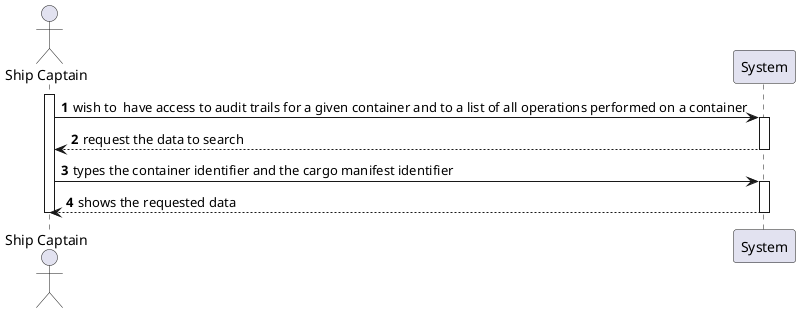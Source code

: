 @startuml
actor "Ship Captain" as Adm
participant "System" as System

autonumber

activate Adm

Adm -> System: wish to  have access to audit trails for a given container and to a list of all operations performed on a container

activate System

System --> Adm: request the data to search

deactivate System

Adm -> System: types the container identifier and the cargo manifest identifier

activate System

System --> Adm: shows the requested data

deactivate System

deactivate Adm
@enduml